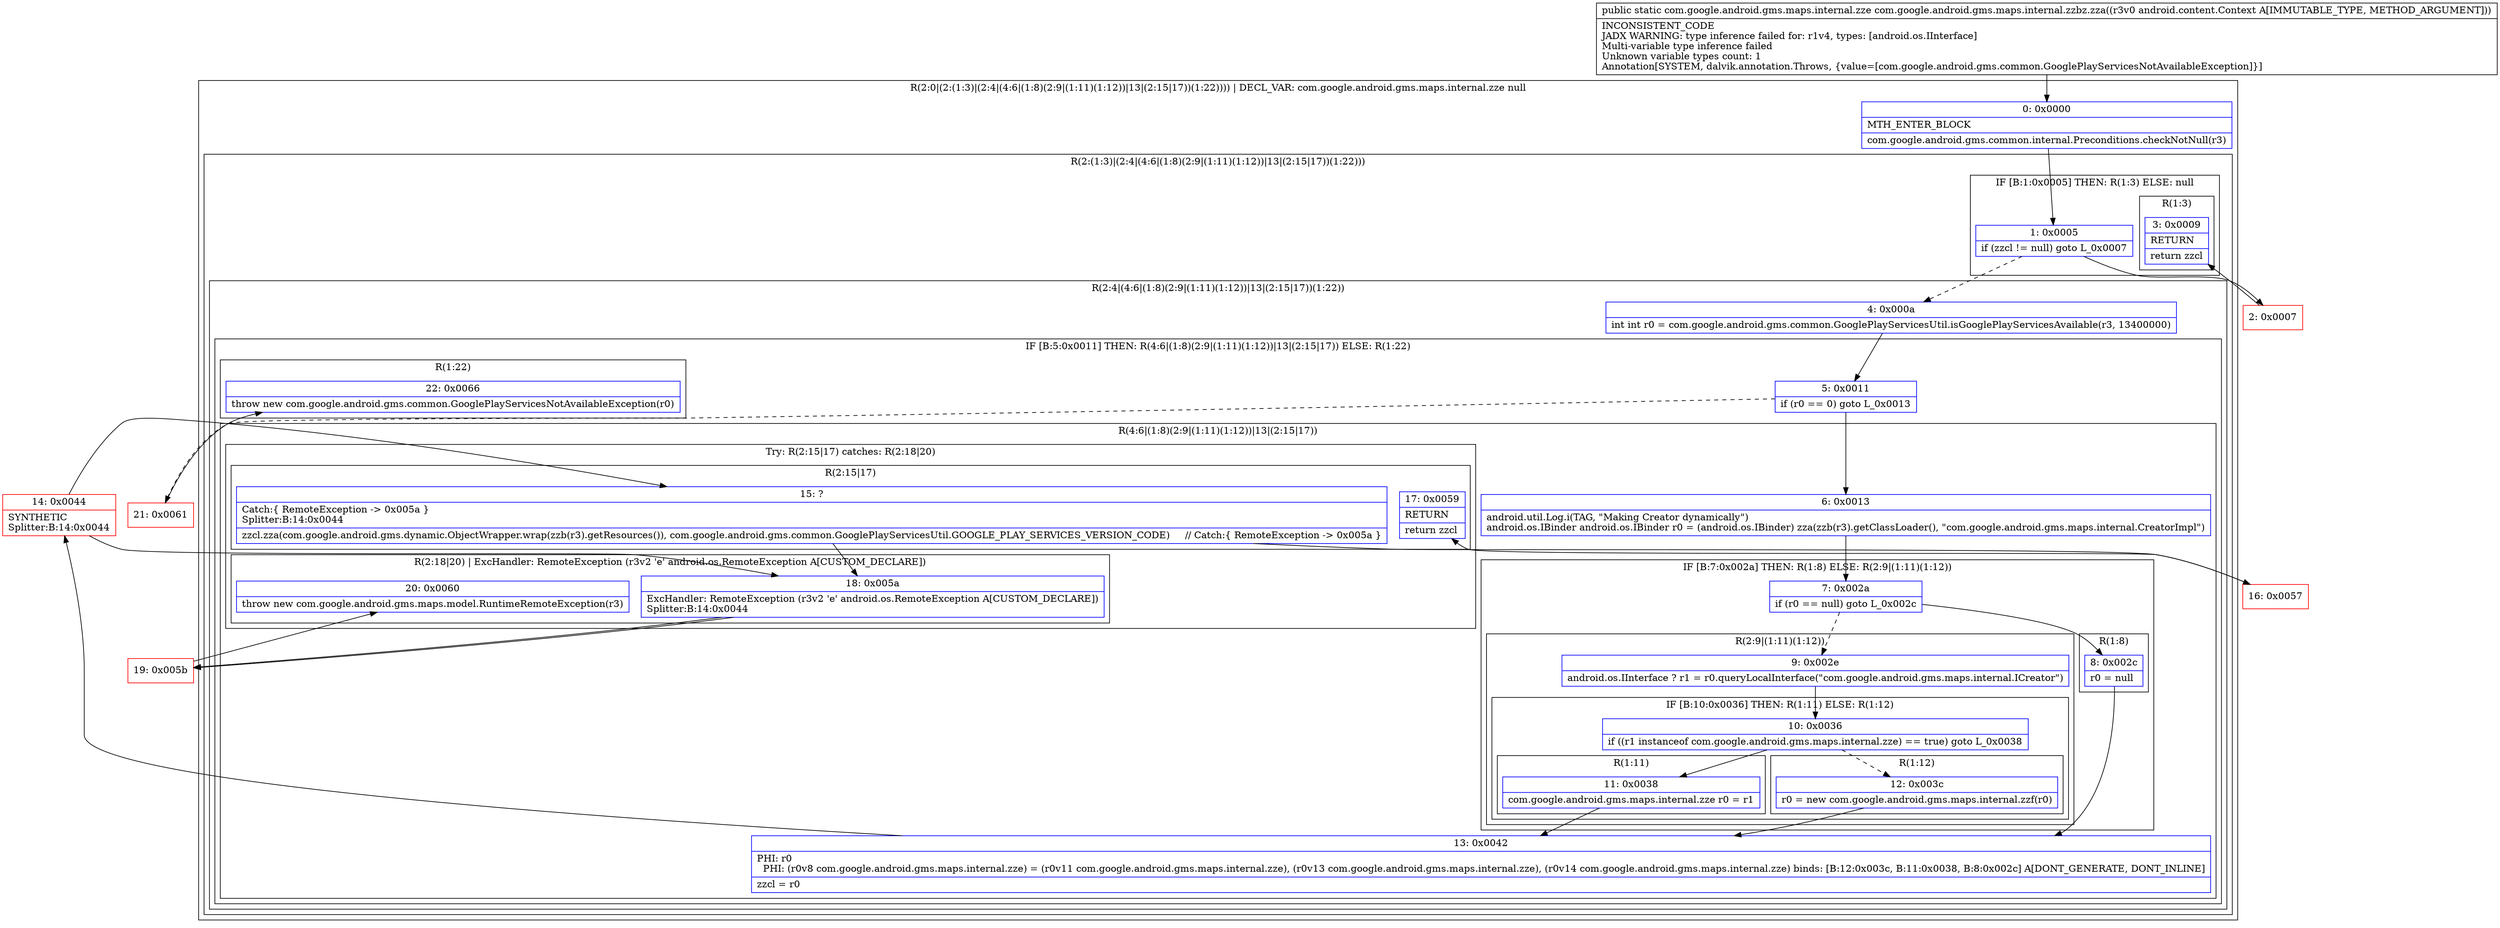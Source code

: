 digraph "CFG forcom.google.android.gms.maps.internal.zzbz.zza(Landroid\/content\/Context;)Lcom\/google\/android\/gms\/maps\/internal\/zze;" {
subgraph cluster_Region_1702169413 {
label = "R(2:0|(2:(1:3)|(2:4|(4:6|(1:8)(2:9|(1:11)(1:12))|13|(2:15|17))(1:22)))) | DECL_VAR: com.google.android.gms.maps.internal.zze null\l";
node [shape=record,color=blue];
Node_0 [shape=record,label="{0\:\ 0x0000|MTH_ENTER_BLOCK\l|com.google.android.gms.common.internal.Preconditions.checkNotNull(r3)\l}"];
subgraph cluster_Region_1208001485 {
label = "R(2:(1:3)|(2:4|(4:6|(1:8)(2:9|(1:11)(1:12))|13|(2:15|17))(1:22)))";
node [shape=record,color=blue];
subgraph cluster_IfRegion_1178334878 {
label = "IF [B:1:0x0005] THEN: R(1:3) ELSE: null";
node [shape=record,color=blue];
Node_1 [shape=record,label="{1\:\ 0x0005|if (zzcl != null) goto L_0x0007\l}"];
subgraph cluster_Region_1383473448 {
label = "R(1:3)";
node [shape=record,color=blue];
Node_3 [shape=record,label="{3\:\ 0x0009|RETURN\l|return zzcl\l}"];
}
}
subgraph cluster_Region_1581531180 {
label = "R(2:4|(4:6|(1:8)(2:9|(1:11)(1:12))|13|(2:15|17))(1:22))";
node [shape=record,color=blue];
Node_4 [shape=record,label="{4\:\ 0x000a|int int r0 = com.google.android.gms.common.GooglePlayServicesUtil.isGooglePlayServicesAvailable(r3, 13400000)\l}"];
subgraph cluster_IfRegion_868039984 {
label = "IF [B:5:0x0011] THEN: R(4:6|(1:8)(2:9|(1:11)(1:12))|13|(2:15|17)) ELSE: R(1:22)";
node [shape=record,color=blue];
Node_5 [shape=record,label="{5\:\ 0x0011|if (r0 == 0) goto L_0x0013\l}"];
subgraph cluster_Region_1919968878 {
label = "R(4:6|(1:8)(2:9|(1:11)(1:12))|13|(2:15|17))";
node [shape=record,color=blue];
Node_6 [shape=record,label="{6\:\ 0x0013|android.util.Log.i(TAG, \"Making Creator dynamically\")\landroid.os.IBinder android.os.IBinder r0 = (android.os.IBinder) zza(zzb(r3).getClassLoader(), \"com.google.android.gms.maps.internal.CreatorImpl\")\l}"];
subgraph cluster_IfRegion_248061228 {
label = "IF [B:7:0x002a] THEN: R(1:8) ELSE: R(2:9|(1:11)(1:12))";
node [shape=record,color=blue];
Node_7 [shape=record,label="{7\:\ 0x002a|if (r0 == null) goto L_0x002c\l}"];
subgraph cluster_Region_2055008161 {
label = "R(1:8)";
node [shape=record,color=blue];
Node_8 [shape=record,label="{8\:\ 0x002c|r0 = null\l}"];
}
subgraph cluster_Region_1414002040 {
label = "R(2:9|(1:11)(1:12))";
node [shape=record,color=blue];
Node_9 [shape=record,label="{9\:\ 0x002e|android.os.IInterface ? r1 = r0.queryLocalInterface(\"com.google.android.gms.maps.internal.ICreator\")\l}"];
subgraph cluster_IfRegion_293288355 {
label = "IF [B:10:0x0036] THEN: R(1:11) ELSE: R(1:12)";
node [shape=record,color=blue];
Node_10 [shape=record,label="{10\:\ 0x0036|if ((r1 instanceof com.google.android.gms.maps.internal.zze) == true) goto L_0x0038\l}"];
subgraph cluster_Region_1008383347 {
label = "R(1:11)";
node [shape=record,color=blue];
Node_11 [shape=record,label="{11\:\ 0x0038|com.google.android.gms.maps.internal.zze r0 = r1\l}"];
}
subgraph cluster_Region_1294526894 {
label = "R(1:12)";
node [shape=record,color=blue];
Node_12 [shape=record,label="{12\:\ 0x003c|r0 = new com.google.android.gms.maps.internal.zzf(r0)\l}"];
}
}
}
}
Node_13 [shape=record,label="{13\:\ 0x0042|PHI: r0 \l  PHI: (r0v8 com.google.android.gms.maps.internal.zze) = (r0v11 com.google.android.gms.maps.internal.zze), (r0v13 com.google.android.gms.maps.internal.zze), (r0v14 com.google.android.gms.maps.internal.zze) binds: [B:12:0x003c, B:11:0x0038, B:8:0x002c] A[DONT_GENERATE, DONT_INLINE]\l|zzcl = r0\l}"];
subgraph cluster_TryCatchRegion_529803008 {
label = "Try: R(2:15|17) catches: R(2:18|20)";
node [shape=record,color=blue];
subgraph cluster_Region_1380442612 {
label = "R(2:15|17)";
node [shape=record,color=blue];
Node_15 [shape=record,label="{15\:\ ?|Catch:\{ RemoteException \-\> 0x005a \}\lSplitter:B:14:0x0044\l|zzcl.zza(com.google.android.gms.dynamic.ObjectWrapper.wrap(zzb(r3).getResources()), com.google.android.gms.common.GooglePlayServicesUtil.GOOGLE_PLAY_SERVICES_VERSION_CODE)     \/\/ Catch:\{ RemoteException \-\> 0x005a \}\l}"];
Node_17 [shape=record,label="{17\:\ 0x0059|RETURN\l|return zzcl\l}"];
}
subgraph cluster_Region_1272013348 {
label = "R(2:18|20) | ExcHandler: RemoteException (r3v2 'e' android.os.RemoteException A[CUSTOM_DECLARE])\l";
node [shape=record,color=blue];
Node_18 [shape=record,label="{18\:\ 0x005a|ExcHandler: RemoteException (r3v2 'e' android.os.RemoteException A[CUSTOM_DECLARE])\lSplitter:B:14:0x0044\l}"];
Node_20 [shape=record,label="{20\:\ 0x0060|throw new com.google.android.gms.maps.model.RuntimeRemoteException(r3)\l}"];
}
}
}
subgraph cluster_Region_99844270 {
label = "R(1:22)";
node [shape=record,color=blue];
Node_22 [shape=record,label="{22\:\ 0x0066|throw new com.google.android.gms.common.GooglePlayServicesNotAvailableException(r0)\l}"];
}
}
}
}
}
subgraph cluster_Region_1272013348 {
label = "R(2:18|20) | ExcHandler: RemoteException (r3v2 'e' android.os.RemoteException A[CUSTOM_DECLARE])\l";
node [shape=record,color=blue];
Node_18 [shape=record,label="{18\:\ 0x005a|ExcHandler: RemoteException (r3v2 'e' android.os.RemoteException A[CUSTOM_DECLARE])\lSplitter:B:14:0x0044\l}"];
Node_20 [shape=record,label="{20\:\ 0x0060|throw new com.google.android.gms.maps.model.RuntimeRemoteException(r3)\l}"];
}
Node_2 [shape=record,color=red,label="{2\:\ 0x0007}"];
Node_14 [shape=record,color=red,label="{14\:\ 0x0044|SYNTHETIC\lSplitter:B:14:0x0044\l}"];
Node_16 [shape=record,color=red,label="{16\:\ 0x0057}"];
Node_19 [shape=record,color=red,label="{19\:\ 0x005b}"];
Node_21 [shape=record,color=red,label="{21\:\ 0x0061}"];
MethodNode[shape=record,label="{public static com.google.android.gms.maps.internal.zze com.google.android.gms.maps.internal.zzbz.zza((r3v0 android.content.Context A[IMMUTABLE_TYPE, METHOD_ARGUMENT]))  | INCONSISTENT_CODE\lJADX WARNING: type inference failed for: r1v4, types: [android.os.IInterface]\lMulti\-variable type inference failed\lUnknown variable types count: 1\lAnnotation[SYSTEM, dalvik.annotation.Throws, \{value=[com.google.android.gms.common.GooglePlayServicesNotAvailableException]\}]\l}"];
MethodNode -> Node_0;
Node_0 -> Node_1;
Node_1 -> Node_2;
Node_1 -> Node_4[style=dashed];
Node_4 -> Node_5;
Node_5 -> Node_6;
Node_5 -> Node_21[style=dashed];
Node_6 -> Node_7;
Node_7 -> Node_8;
Node_7 -> Node_9[style=dashed];
Node_8 -> Node_13;
Node_9 -> Node_10;
Node_10 -> Node_11;
Node_10 -> Node_12[style=dashed];
Node_11 -> Node_13;
Node_12 -> Node_13;
Node_13 -> Node_14;
Node_15 -> Node_16;
Node_15 -> Node_18;
Node_18 -> Node_19;
Node_18 -> Node_19;
Node_2 -> Node_3;
Node_14 -> Node_15;
Node_14 -> Node_18;
Node_16 -> Node_17;
Node_19 -> Node_20;
Node_21 -> Node_22;
}

